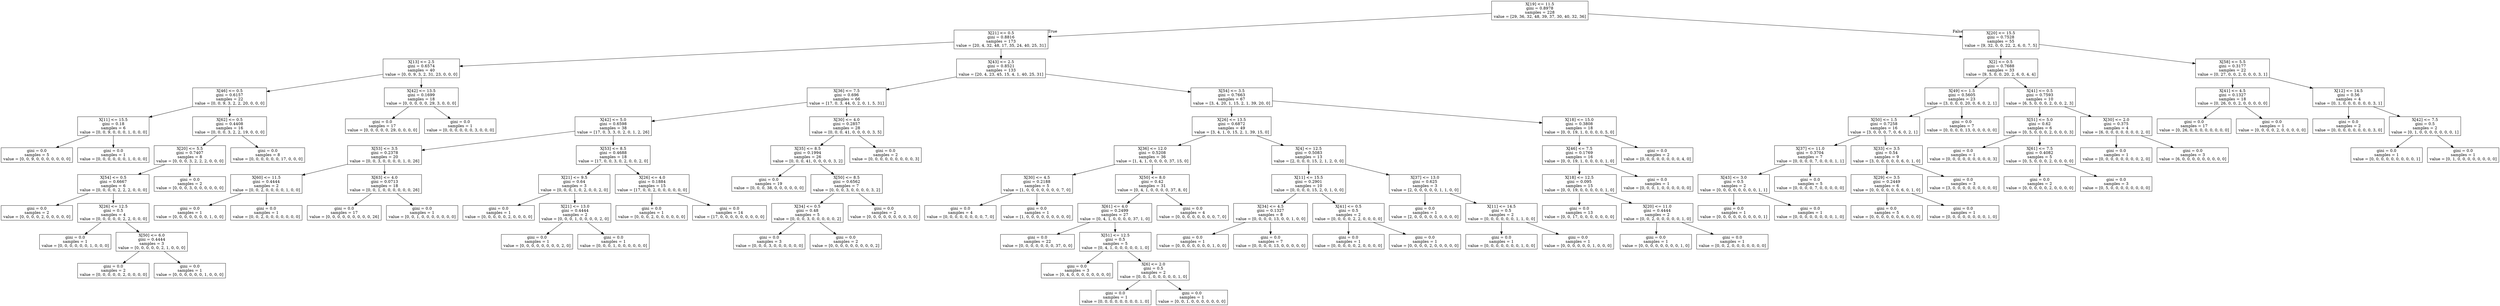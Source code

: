 digraph Tree {
node [shape=box] ;
0 [label="X[19] <= 11.5\ngini = 0.8978\nsamples = 228\nvalue = [29, 36, 32, 48, 39, 37, 30, 40, 32, 36]"] ;
1 [label="X[21] <= 0.5\ngini = 0.8816\nsamples = 173\nvalue = [20, 4, 32, 48, 17, 35, 24, 40, 25, 31]"] ;
0 -> 1 [labeldistance=2.5, labelangle=45, headlabel="True"] ;
2 [label="X[13] <= 2.5\ngini = 0.6574\nsamples = 40\nvalue = [0, 0, 9, 3, 2, 31, 23, 0, 0, 0]"] ;
1 -> 2 ;
3 [label="X[46] <= 0.5\ngini = 0.6157\nsamples = 22\nvalue = [0, 0, 9, 3, 2, 2, 20, 0, 0, 0]"] ;
2 -> 3 ;
4 [label="X[11] <= 15.5\ngini = 0.18\nsamples = 6\nvalue = [0, 0, 9, 0, 0, 0, 1, 0, 0, 0]"] ;
3 -> 4 ;
5 [label="gini = 0.0\nsamples = 5\nvalue = [0, 0, 9, 0, 0, 0, 0, 0, 0, 0]"] ;
4 -> 5 ;
6 [label="gini = 0.0\nsamples = 1\nvalue = [0, 0, 0, 0, 0, 0, 1, 0, 0, 0]"] ;
4 -> 6 ;
7 [label="X[62] <= 0.5\ngini = 0.4408\nsamples = 16\nvalue = [0, 0, 0, 3, 2, 2, 19, 0, 0, 0]"] ;
3 -> 7 ;
8 [label="X[20] <= 5.5\ngini = 0.7407\nsamples = 8\nvalue = [0, 0, 0, 3, 2, 2, 2, 0, 0, 0]"] ;
7 -> 8 ;
9 [label="X[54] <= 0.5\ngini = 0.6667\nsamples = 6\nvalue = [0, 0, 0, 0, 2, 2, 2, 0, 0, 0]"] ;
8 -> 9 ;
10 [label="gini = 0.0\nsamples = 2\nvalue = [0, 0, 0, 0, 2, 0, 0, 0, 0, 0]"] ;
9 -> 10 ;
11 [label="X[26] <= 12.5\ngini = 0.5\nsamples = 4\nvalue = [0, 0, 0, 0, 0, 2, 2, 0, 0, 0]"] ;
9 -> 11 ;
12 [label="gini = 0.0\nsamples = 1\nvalue = [0, 0, 0, 0, 0, 0, 1, 0, 0, 0]"] ;
11 -> 12 ;
13 [label="X[50] <= 6.0\ngini = 0.4444\nsamples = 3\nvalue = [0, 0, 0, 0, 0, 2, 1, 0, 0, 0]"] ;
11 -> 13 ;
14 [label="gini = 0.0\nsamples = 2\nvalue = [0, 0, 0, 0, 0, 2, 0, 0, 0, 0]"] ;
13 -> 14 ;
15 [label="gini = 0.0\nsamples = 1\nvalue = [0, 0, 0, 0, 0, 0, 1, 0, 0, 0]"] ;
13 -> 15 ;
16 [label="gini = 0.0\nsamples = 2\nvalue = [0, 0, 0, 3, 0, 0, 0, 0, 0, 0]"] ;
8 -> 16 ;
17 [label="gini = 0.0\nsamples = 8\nvalue = [0, 0, 0, 0, 0, 0, 17, 0, 0, 0]"] ;
7 -> 17 ;
18 [label="X[42] <= 13.5\ngini = 0.1699\nsamples = 18\nvalue = [0, 0, 0, 0, 0, 29, 3, 0, 0, 0]"] ;
2 -> 18 ;
19 [label="gini = 0.0\nsamples = 17\nvalue = [0, 0, 0, 0, 0, 29, 0, 0, 0, 0]"] ;
18 -> 19 ;
20 [label="gini = 0.0\nsamples = 1\nvalue = [0, 0, 0, 0, 0, 0, 3, 0, 0, 0]"] ;
18 -> 20 ;
21 [label="X[43] <= 2.5\ngini = 0.8521\nsamples = 133\nvalue = [20, 4, 23, 45, 15, 4, 1, 40, 25, 31]"] ;
1 -> 21 ;
22 [label="X[36] <= 7.5\ngini = 0.696\nsamples = 66\nvalue = [17, 0, 3, 44, 0, 2, 0, 1, 5, 31]"] ;
21 -> 22 ;
23 [label="X[42] <= 5.0\ngini = 0.6598\nsamples = 38\nvalue = [17, 0, 3, 3, 0, 2, 0, 1, 2, 26]"] ;
22 -> 23 ;
24 [label="X[53] <= 3.5\ngini = 0.2378\nsamples = 20\nvalue = [0, 0, 3, 0, 0, 0, 0, 1, 0, 26]"] ;
23 -> 24 ;
25 [label="X[60] <= 11.5\ngini = 0.4444\nsamples = 2\nvalue = [0, 0, 2, 0, 0, 0, 0, 1, 0, 0]"] ;
24 -> 25 ;
26 [label="gini = 0.0\nsamples = 1\nvalue = [0, 0, 0, 0, 0, 0, 0, 1, 0, 0]"] ;
25 -> 26 ;
27 [label="gini = 0.0\nsamples = 1\nvalue = [0, 0, 2, 0, 0, 0, 0, 0, 0, 0]"] ;
25 -> 27 ;
28 [label="X[63] <= 4.0\ngini = 0.0713\nsamples = 18\nvalue = [0, 0, 1, 0, 0, 0, 0, 0, 0, 26]"] ;
24 -> 28 ;
29 [label="gini = 0.0\nsamples = 17\nvalue = [0, 0, 0, 0, 0, 0, 0, 0, 0, 26]"] ;
28 -> 29 ;
30 [label="gini = 0.0\nsamples = 1\nvalue = [0, 0, 1, 0, 0, 0, 0, 0, 0, 0]"] ;
28 -> 30 ;
31 [label="X[53] <= 8.5\ngini = 0.4688\nsamples = 18\nvalue = [17, 0, 0, 3, 0, 2, 0, 0, 2, 0]"] ;
23 -> 31 ;
32 [label="X[21] <= 9.5\ngini = 0.64\nsamples = 3\nvalue = [0, 0, 0, 1, 0, 2, 0, 0, 2, 0]"] ;
31 -> 32 ;
33 [label="gini = 0.0\nsamples = 1\nvalue = [0, 0, 0, 0, 0, 2, 0, 0, 0, 0]"] ;
32 -> 33 ;
34 [label="X[21] <= 13.0\ngini = 0.4444\nsamples = 2\nvalue = [0, 0, 0, 1, 0, 0, 0, 0, 2, 0]"] ;
32 -> 34 ;
35 [label="gini = 0.0\nsamples = 1\nvalue = [0, 0, 0, 0, 0, 0, 0, 0, 2, 0]"] ;
34 -> 35 ;
36 [label="gini = 0.0\nsamples = 1\nvalue = [0, 0, 0, 1, 0, 0, 0, 0, 0, 0]"] ;
34 -> 36 ;
37 [label="X[26] <= 4.0\ngini = 0.1884\nsamples = 15\nvalue = [17, 0, 0, 2, 0, 0, 0, 0, 0, 0]"] ;
31 -> 37 ;
38 [label="gini = 0.0\nsamples = 1\nvalue = [0, 0, 0, 2, 0, 0, 0, 0, 0, 0]"] ;
37 -> 38 ;
39 [label="gini = 0.0\nsamples = 14\nvalue = [17, 0, 0, 0, 0, 0, 0, 0, 0, 0]"] ;
37 -> 39 ;
40 [label="X[30] <= 4.0\ngini = 0.2857\nsamples = 28\nvalue = [0, 0, 0, 41, 0, 0, 0, 0, 3, 5]"] ;
22 -> 40 ;
41 [label="X[35] <= 8.5\ngini = 0.1994\nsamples = 26\nvalue = [0, 0, 0, 41, 0, 0, 0, 0, 3, 2]"] ;
40 -> 41 ;
42 [label="gini = 0.0\nsamples = 19\nvalue = [0, 0, 0, 38, 0, 0, 0, 0, 0, 0]"] ;
41 -> 42 ;
43 [label="X[50] <= 8.5\ngini = 0.6562\nsamples = 7\nvalue = [0, 0, 0, 3, 0, 0, 0, 0, 3, 2]"] ;
41 -> 43 ;
44 [label="X[34] <= 0.5\ngini = 0.48\nsamples = 5\nvalue = [0, 0, 0, 3, 0, 0, 0, 0, 0, 2]"] ;
43 -> 44 ;
45 [label="gini = 0.0\nsamples = 3\nvalue = [0, 0, 0, 3, 0, 0, 0, 0, 0, 0]"] ;
44 -> 45 ;
46 [label="gini = 0.0\nsamples = 2\nvalue = [0, 0, 0, 0, 0, 0, 0, 0, 0, 2]"] ;
44 -> 46 ;
47 [label="gini = 0.0\nsamples = 2\nvalue = [0, 0, 0, 0, 0, 0, 0, 0, 3, 0]"] ;
43 -> 47 ;
48 [label="gini = 0.0\nsamples = 2\nvalue = [0, 0, 0, 0, 0, 0, 0, 0, 0, 3]"] ;
40 -> 48 ;
49 [label="X[54] <= 3.5\ngini = 0.7663\nsamples = 67\nvalue = [3, 4, 20, 1, 15, 2, 1, 39, 20, 0]"] ;
21 -> 49 ;
50 [label="X[26] <= 13.5\ngini = 0.6872\nsamples = 49\nvalue = [3, 4, 1, 0, 15, 2, 1, 39, 15, 0]"] ;
49 -> 50 ;
51 [label="X[36] <= 12.0\ngini = 0.5208\nsamples = 36\nvalue = [1, 4, 1, 0, 0, 0, 0, 37, 15, 0]"] ;
50 -> 51 ;
52 [label="X[30] <= 4.5\ngini = 0.2188\nsamples = 5\nvalue = [1, 0, 0, 0, 0, 0, 0, 0, 7, 0]"] ;
51 -> 52 ;
53 [label="gini = 0.0\nsamples = 4\nvalue = [0, 0, 0, 0, 0, 0, 0, 0, 7, 0]"] ;
52 -> 53 ;
54 [label="gini = 0.0\nsamples = 1\nvalue = [1, 0, 0, 0, 0, 0, 0, 0, 0, 0]"] ;
52 -> 54 ;
55 [label="X[50] <= 8.0\ngini = 0.42\nsamples = 31\nvalue = [0, 4, 1, 0, 0, 0, 0, 37, 8, 0]"] ;
51 -> 55 ;
56 [label="X[61] <= 4.0\ngini = 0.2499\nsamples = 27\nvalue = [0, 4, 1, 0, 0, 0, 0, 37, 1, 0]"] ;
55 -> 56 ;
57 [label="gini = 0.0\nsamples = 22\nvalue = [0, 0, 0, 0, 0, 0, 0, 37, 0, 0]"] ;
56 -> 57 ;
58 [label="X[51] <= 12.5\ngini = 0.5\nsamples = 5\nvalue = [0, 4, 1, 0, 0, 0, 0, 0, 1, 0]"] ;
56 -> 58 ;
59 [label="gini = 0.0\nsamples = 3\nvalue = [0, 4, 0, 0, 0, 0, 0, 0, 0, 0]"] ;
58 -> 59 ;
60 [label="X[6] <= 2.0\ngini = 0.5\nsamples = 2\nvalue = [0, 0, 1, 0, 0, 0, 0, 0, 1, 0]"] ;
58 -> 60 ;
61 [label="gini = 0.0\nsamples = 1\nvalue = [0, 0, 0, 0, 0, 0, 0, 0, 1, 0]"] ;
60 -> 61 ;
62 [label="gini = 0.0\nsamples = 1\nvalue = [0, 0, 1, 0, 0, 0, 0, 0, 0, 0]"] ;
60 -> 62 ;
63 [label="gini = 0.0\nsamples = 4\nvalue = [0, 0, 0, 0, 0, 0, 0, 0, 7, 0]"] ;
55 -> 63 ;
64 [label="X[4] <= 12.5\ngini = 0.5083\nsamples = 13\nvalue = [2, 0, 0, 0, 15, 2, 1, 2, 0, 0]"] ;
50 -> 64 ;
65 [label="X[11] <= 15.5\ngini = 0.2901\nsamples = 10\nvalue = [0, 0, 0, 0, 15, 2, 0, 1, 0, 0]"] ;
64 -> 65 ;
66 [label="X[34] <= 4.5\ngini = 0.1327\nsamples = 8\nvalue = [0, 0, 0, 0, 13, 0, 0, 1, 0, 0]"] ;
65 -> 66 ;
67 [label="gini = 0.0\nsamples = 1\nvalue = [0, 0, 0, 0, 0, 0, 0, 1, 0, 0]"] ;
66 -> 67 ;
68 [label="gini = 0.0\nsamples = 7\nvalue = [0, 0, 0, 0, 13, 0, 0, 0, 0, 0]"] ;
66 -> 68 ;
69 [label="X[41] <= 0.5\ngini = 0.5\nsamples = 2\nvalue = [0, 0, 0, 0, 2, 2, 0, 0, 0, 0]"] ;
65 -> 69 ;
70 [label="gini = 0.0\nsamples = 1\nvalue = [0, 0, 0, 0, 0, 2, 0, 0, 0, 0]"] ;
69 -> 70 ;
71 [label="gini = 0.0\nsamples = 1\nvalue = [0, 0, 0, 0, 2, 0, 0, 0, 0, 0]"] ;
69 -> 71 ;
72 [label="X[37] <= 13.0\ngini = 0.625\nsamples = 3\nvalue = [2, 0, 0, 0, 0, 0, 1, 1, 0, 0]"] ;
64 -> 72 ;
73 [label="gini = 0.0\nsamples = 1\nvalue = [2, 0, 0, 0, 0, 0, 0, 0, 0, 0]"] ;
72 -> 73 ;
74 [label="X[11] <= 14.5\ngini = 0.5\nsamples = 2\nvalue = [0, 0, 0, 0, 0, 0, 1, 1, 0, 0]"] ;
72 -> 74 ;
75 [label="gini = 0.0\nsamples = 1\nvalue = [0, 0, 0, 0, 0, 0, 0, 1, 0, 0]"] ;
74 -> 75 ;
76 [label="gini = 0.0\nsamples = 1\nvalue = [0, 0, 0, 0, 0, 0, 1, 0, 0, 0]"] ;
74 -> 76 ;
77 [label="X[18] <= 15.0\ngini = 0.3808\nsamples = 18\nvalue = [0, 0, 19, 1, 0, 0, 0, 0, 5, 0]"] ;
49 -> 77 ;
78 [label="X[46] <= 7.5\ngini = 0.1769\nsamples = 16\nvalue = [0, 0, 19, 1, 0, 0, 0, 0, 1, 0]"] ;
77 -> 78 ;
79 [label="X[18] <= 12.5\ngini = 0.095\nsamples = 15\nvalue = [0, 0, 19, 0, 0, 0, 0, 0, 1, 0]"] ;
78 -> 79 ;
80 [label="gini = 0.0\nsamples = 13\nvalue = [0, 0, 17, 0, 0, 0, 0, 0, 0, 0]"] ;
79 -> 80 ;
81 [label="X[20] <= 11.0\ngini = 0.4444\nsamples = 2\nvalue = [0, 0, 2, 0, 0, 0, 0, 0, 1, 0]"] ;
79 -> 81 ;
82 [label="gini = 0.0\nsamples = 1\nvalue = [0, 0, 0, 0, 0, 0, 0, 0, 1, 0]"] ;
81 -> 82 ;
83 [label="gini = 0.0\nsamples = 1\nvalue = [0, 0, 2, 0, 0, 0, 0, 0, 0, 0]"] ;
81 -> 83 ;
84 [label="gini = 0.0\nsamples = 1\nvalue = [0, 0, 0, 1, 0, 0, 0, 0, 0, 0]"] ;
78 -> 84 ;
85 [label="gini = 0.0\nsamples = 2\nvalue = [0, 0, 0, 0, 0, 0, 0, 0, 4, 0]"] ;
77 -> 85 ;
86 [label="X[20] <= 15.5\ngini = 0.7528\nsamples = 55\nvalue = [9, 32, 0, 0, 22, 2, 6, 0, 7, 5]"] ;
0 -> 86 [labeldistance=2.5, labelangle=-45, headlabel="False"] ;
87 [label="X[2] <= 0.5\ngini = 0.7688\nsamples = 33\nvalue = [9, 5, 0, 0, 20, 2, 6, 0, 4, 4]"] ;
86 -> 87 ;
88 [label="X[49] <= 1.5\ngini = 0.5605\nsamples = 23\nvalue = [3, 0, 0, 0, 20, 0, 6, 0, 2, 1]"] ;
87 -> 88 ;
89 [label="X[50] <= 1.5\ngini = 0.7258\nsamples = 16\nvalue = [3, 0, 0, 0, 7, 0, 6, 0, 2, 1]"] ;
88 -> 89 ;
90 [label="X[37] <= 11.0\ngini = 0.3704\nsamples = 7\nvalue = [0, 0, 0, 0, 7, 0, 0, 0, 1, 1]"] ;
89 -> 90 ;
91 [label="X[43] <= 3.0\ngini = 0.5\nsamples = 2\nvalue = [0, 0, 0, 0, 0, 0, 0, 0, 1, 1]"] ;
90 -> 91 ;
92 [label="gini = 0.0\nsamples = 1\nvalue = [0, 0, 0, 0, 0, 0, 0, 0, 0, 1]"] ;
91 -> 92 ;
93 [label="gini = 0.0\nsamples = 1\nvalue = [0, 0, 0, 0, 0, 0, 0, 0, 1, 0]"] ;
91 -> 93 ;
94 [label="gini = 0.0\nsamples = 5\nvalue = [0, 0, 0, 0, 7, 0, 0, 0, 0, 0]"] ;
90 -> 94 ;
95 [label="X[33] <= 3.5\ngini = 0.54\nsamples = 9\nvalue = [3, 0, 0, 0, 0, 0, 6, 0, 1, 0]"] ;
89 -> 95 ;
96 [label="X[29] <= 3.5\ngini = 0.2449\nsamples = 6\nvalue = [0, 0, 0, 0, 0, 0, 6, 0, 1, 0]"] ;
95 -> 96 ;
97 [label="gini = 0.0\nsamples = 5\nvalue = [0, 0, 0, 0, 0, 0, 6, 0, 0, 0]"] ;
96 -> 97 ;
98 [label="gini = 0.0\nsamples = 1\nvalue = [0, 0, 0, 0, 0, 0, 0, 0, 1, 0]"] ;
96 -> 98 ;
99 [label="gini = 0.0\nsamples = 3\nvalue = [3, 0, 0, 0, 0, 0, 0, 0, 0, 0]"] ;
95 -> 99 ;
100 [label="gini = 0.0\nsamples = 7\nvalue = [0, 0, 0, 0, 13, 0, 0, 0, 0, 0]"] ;
88 -> 100 ;
101 [label="X[41] <= 0.5\ngini = 0.7593\nsamples = 10\nvalue = [6, 5, 0, 0, 0, 2, 0, 0, 2, 3]"] ;
87 -> 101 ;
102 [label="X[51] <= 5.0\ngini = 0.62\nsamples = 6\nvalue = [0, 5, 0, 0, 0, 2, 0, 0, 0, 3]"] ;
101 -> 102 ;
103 [label="gini = 0.0\nsamples = 1\nvalue = [0, 0, 0, 0, 0, 0, 0, 0, 0, 3]"] ;
102 -> 103 ;
104 [label="X[61] <= 7.5\ngini = 0.4082\nsamples = 5\nvalue = [0, 5, 0, 0, 0, 2, 0, 0, 0, 0]"] ;
102 -> 104 ;
105 [label="gini = 0.0\nsamples = 2\nvalue = [0, 0, 0, 0, 0, 2, 0, 0, 0, 0]"] ;
104 -> 105 ;
106 [label="gini = 0.0\nsamples = 3\nvalue = [0, 5, 0, 0, 0, 0, 0, 0, 0, 0]"] ;
104 -> 106 ;
107 [label="X[30] <= 2.0\ngini = 0.375\nsamples = 4\nvalue = [6, 0, 0, 0, 0, 0, 0, 0, 2, 0]"] ;
101 -> 107 ;
108 [label="gini = 0.0\nsamples = 1\nvalue = [0, 0, 0, 0, 0, 0, 0, 0, 2, 0]"] ;
107 -> 108 ;
109 [label="gini = 0.0\nsamples = 3\nvalue = [6, 0, 0, 0, 0, 0, 0, 0, 0, 0]"] ;
107 -> 109 ;
110 [label="X[58] <= 5.5\ngini = 0.3177\nsamples = 22\nvalue = [0, 27, 0, 0, 2, 0, 0, 0, 3, 1]"] ;
86 -> 110 ;
111 [label="X[41] <= 4.5\ngini = 0.1327\nsamples = 18\nvalue = [0, 26, 0, 0, 2, 0, 0, 0, 0, 0]"] ;
110 -> 111 ;
112 [label="gini = 0.0\nsamples = 17\nvalue = [0, 26, 0, 0, 0, 0, 0, 0, 0, 0]"] ;
111 -> 112 ;
113 [label="gini = 0.0\nsamples = 1\nvalue = [0, 0, 0, 0, 2, 0, 0, 0, 0, 0]"] ;
111 -> 113 ;
114 [label="X[12] <= 14.5\ngini = 0.56\nsamples = 4\nvalue = [0, 1, 0, 0, 0, 0, 0, 0, 3, 1]"] ;
110 -> 114 ;
115 [label="gini = 0.0\nsamples = 2\nvalue = [0, 0, 0, 0, 0, 0, 0, 0, 3, 0]"] ;
114 -> 115 ;
116 [label="X[42] <= 7.5\ngini = 0.5\nsamples = 2\nvalue = [0, 1, 0, 0, 0, 0, 0, 0, 0, 1]"] ;
114 -> 116 ;
117 [label="gini = 0.0\nsamples = 1\nvalue = [0, 0, 0, 0, 0, 0, 0, 0, 0, 1]"] ;
116 -> 117 ;
118 [label="gini = 0.0\nsamples = 1\nvalue = [0, 1, 0, 0, 0, 0, 0, 0, 0, 0]"] ;
116 -> 118 ;
}